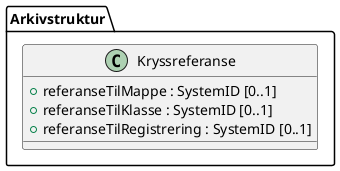 @startuml
class Arkivstruktur.Kryssreferanse {
  +referanseTilMappe : SystemID [0..1]
  +referanseTilKlasse : SystemID [0..1]
  +referanseTilRegistrering : SystemID [0..1]
}
@enduml
